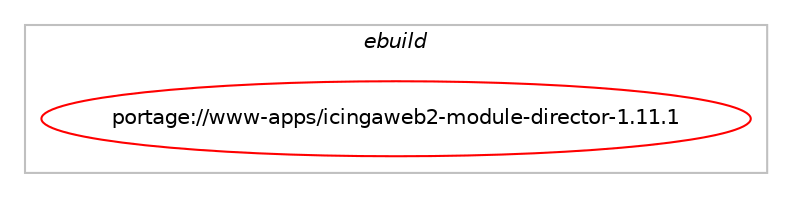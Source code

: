 digraph prolog {

# *************
# Graph options
# *************

newrank=true;
concentrate=true;
compound=true;
graph [rankdir=LR,fontname=Helvetica,fontsize=10,ranksep=1.5];#, ranksep=2.5, nodesep=0.2];
edge  [arrowhead=vee];
node  [fontname=Helvetica,fontsize=10];

# **********
# The ebuild
# **********

subgraph cluster_leftcol {
color=gray;
label=<<i>ebuild</i>>;
id [label="portage://www-apps/icingaweb2-module-director-1.11.1", color=red, width=4, href="../www-apps/icingaweb2-module-director-1.11.1.svg"];
}

# ****************
# The dependencies
# ****************

subgraph cluster_midcol {
color=gray;
label=<<i>dependencies</i>>;
subgraph cluster_compile {
fillcolor="#eeeeee";
style=filled;
label=<<i>compile</i>>;
# *** BEGIN UNKNOWN DEPENDENCY TYPE (TODO) ***
# id -> equal(package_dependency(portage://www-apps/icingaweb2-module-director-1.11.1,install,no,acct-group,icingaweb2,none,[,,],[],[]))
# *** END UNKNOWN DEPENDENCY TYPE (TODO) ***

# *** BEGIN UNKNOWN DEPENDENCY TYPE (TODO) ***
# id -> equal(package_dependency(portage://www-apps/icingaweb2-module-director-1.11.1,install,no,acct-user,icingadirector,none,[,,],[],[]))
# *** END UNKNOWN DEPENDENCY TYPE (TODO) ***

}
subgraph cluster_compileandrun {
fillcolor="#eeeeee";
style=filled;
label=<<i>compile and run</i>>;
}
subgraph cluster_run {
fillcolor="#eeeeee";
style=filled;
label=<<i>run</i>>;
# *** BEGIN UNKNOWN DEPENDENCY TYPE (TODO) ***
# id -> equal(use_conditional_group(positive,php_targets_php8-1,portage://www-apps/icingaweb2-module-director-1.11.1,[package_dependency(portage://www-apps/icingaweb2-module-director-1.11.1,run,no,dev-lang,php,none,[,,],[slot(8.1)],[use(enable(curl),none),use(enable(iconv),none),use(enable(pcntl),none),use(enable(posix),none),use(enable(sockets),none)])]))
# *** END UNKNOWN DEPENDENCY TYPE (TODO) ***

# *** BEGIN UNKNOWN DEPENDENCY TYPE (TODO) ***
# id -> equal(use_conditional_group(positive,php_targets_php8-2,portage://www-apps/icingaweb2-module-director-1.11.1,[package_dependency(portage://www-apps/icingaweb2-module-director-1.11.1,run,no,dev-lang,php,none,[,,],[slot(8.2)],[use(enable(curl),none),use(enable(iconv),none),use(enable(pcntl),none),use(enable(posix),none),use(enable(sockets),none)])]))
# *** END UNKNOWN DEPENDENCY TYPE (TODO) ***

# *** BEGIN UNKNOWN DEPENDENCY TYPE (TODO) ***
# id -> equal(use_conditional_group(positive,php_targets_php8-3,portage://www-apps/icingaweb2-module-director-1.11.1,[package_dependency(portage://www-apps/icingaweb2-module-director-1.11.1,run,no,dev-lang,php,none,[,,],[slot(8.3)],[use(enable(curl),none),use(enable(iconv),none),use(enable(pcntl),none),use(enable(posix),none),use(enable(sockets),none)])]))
# *** END UNKNOWN DEPENDENCY TYPE (TODO) ***

# *** BEGIN UNKNOWN DEPENDENCY TYPE (TODO) ***
# id -> equal(package_dependency(portage://www-apps/icingaweb2-module-director-1.11.1,run,no,acct-group,icingaweb2,none,[,,],[],[]))
# *** END UNKNOWN DEPENDENCY TYPE (TODO) ***

# *** BEGIN UNKNOWN DEPENDENCY TYPE (TODO) ***
# id -> equal(package_dependency(portage://www-apps/icingaweb2-module-director-1.11.1,run,no,acct-user,icingadirector,none,[,,],[],[]))
# *** END UNKNOWN DEPENDENCY TYPE (TODO) ***

# *** BEGIN UNKNOWN DEPENDENCY TYPE (TODO) ***
# id -> equal(package_dependency(portage://www-apps/icingaweb2-module-director-1.11.1,run,no,dev-libs,icinga-php-library,greaterequal,[0.13.0,,,0.13.0],[],[]))
# *** END UNKNOWN DEPENDENCY TYPE (TODO) ***

# *** BEGIN UNKNOWN DEPENDENCY TYPE (TODO) ***
# id -> equal(package_dependency(portage://www-apps/icingaweb2-module-director-1.11.1,run,no,dev-libs,icinga-php-thirdparty,greaterequal,[0.12.0,,,0.12.0],[],[]))
# *** END UNKNOWN DEPENDENCY TYPE (TODO) ***

# *** BEGIN UNKNOWN DEPENDENCY TYPE (TODO) ***
# id -> equal(package_dependency(portage://www-apps/icingaweb2-module-director-1.11.1,run,no,www-apps,icingaweb2,greaterequal,[2.9.0,,,2.9.0],[],[]))
# *** END UNKNOWN DEPENDENCY TYPE (TODO) ***

# *** BEGIN UNKNOWN DEPENDENCY TYPE (TODO) ***
# id -> equal(package_dependency(portage://www-apps/icingaweb2-module-director-1.11.1,run,no,www-apps,icingaweb2-module-incubator,greaterequal,[0.22.0,,,0.22.0],[],[]))
# *** END UNKNOWN DEPENDENCY TYPE (TODO) ***

}
}

# **************
# The candidates
# **************

subgraph cluster_choices {
rank=same;
color=gray;
label=<<i>candidates</i>>;

}

}
